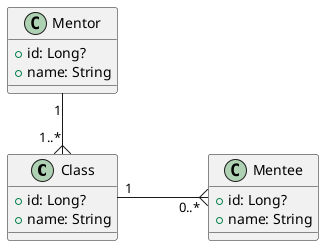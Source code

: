 @startuml
class "Class" as c {
  +id: Long?
  +name: String
}
class "Mentor" as mr {
  +id: Long?
  +name: String
}
class "Mentee" as mt {
  +id: Long?
  +name: String
}

mr "1" --{ "1..*" c
c "1" -right-{ "0..*" mt : "\t\t"
@enduml